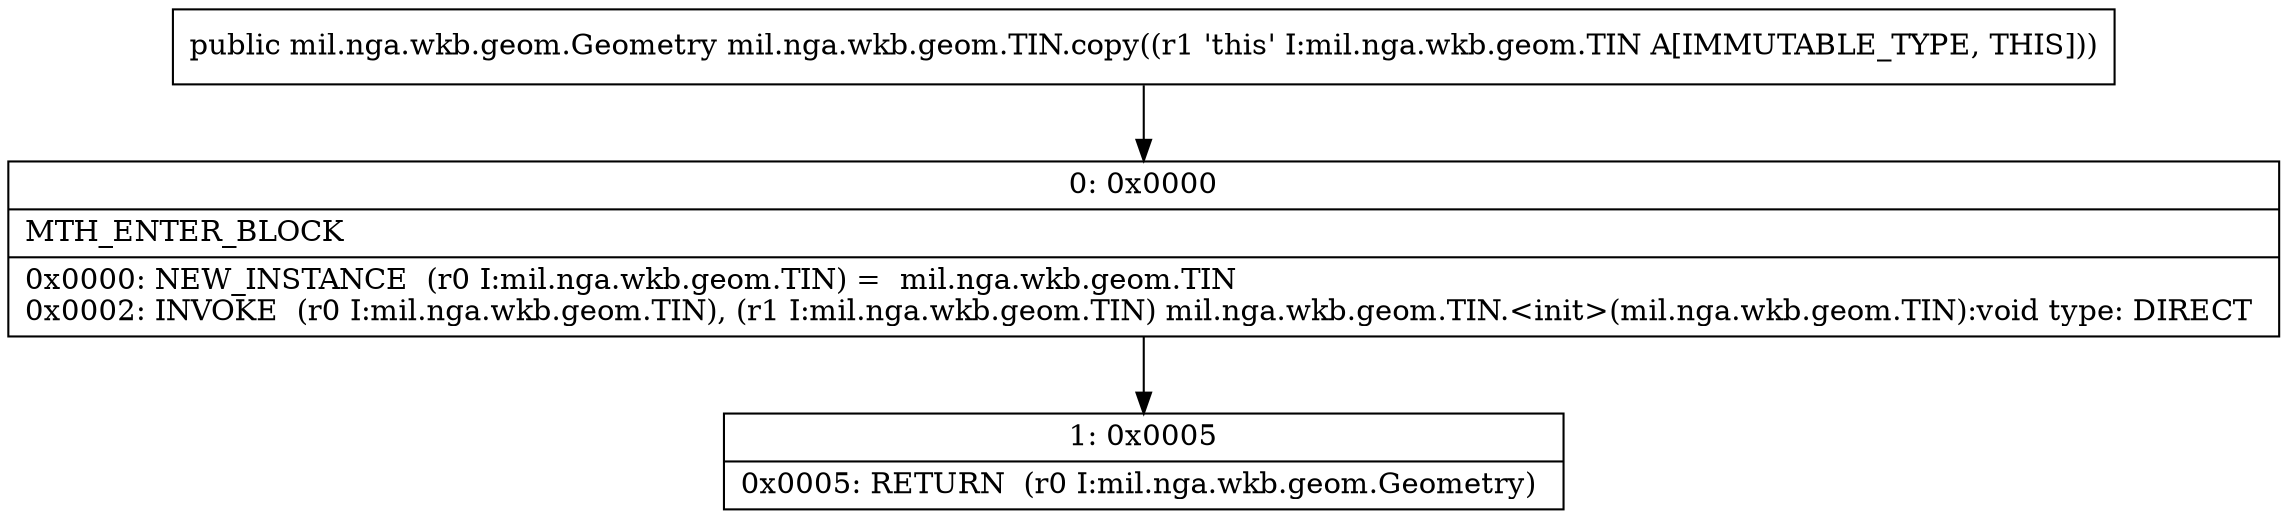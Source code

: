 digraph "CFG formil.nga.wkb.geom.TIN.copy()Lmil\/nga\/wkb\/geom\/Geometry;" {
Node_0 [shape=record,label="{0\:\ 0x0000|MTH_ENTER_BLOCK\l|0x0000: NEW_INSTANCE  (r0 I:mil.nga.wkb.geom.TIN) =  mil.nga.wkb.geom.TIN \l0x0002: INVOKE  (r0 I:mil.nga.wkb.geom.TIN), (r1 I:mil.nga.wkb.geom.TIN) mil.nga.wkb.geom.TIN.\<init\>(mil.nga.wkb.geom.TIN):void type: DIRECT \l}"];
Node_1 [shape=record,label="{1\:\ 0x0005|0x0005: RETURN  (r0 I:mil.nga.wkb.geom.Geometry) \l}"];
MethodNode[shape=record,label="{public mil.nga.wkb.geom.Geometry mil.nga.wkb.geom.TIN.copy((r1 'this' I:mil.nga.wkb.geom.TIN A[IMMUTABLE_TYPE, THIS])) }"];
MethodNode -> Node_0;
Node_0 -> Node_1;
}

